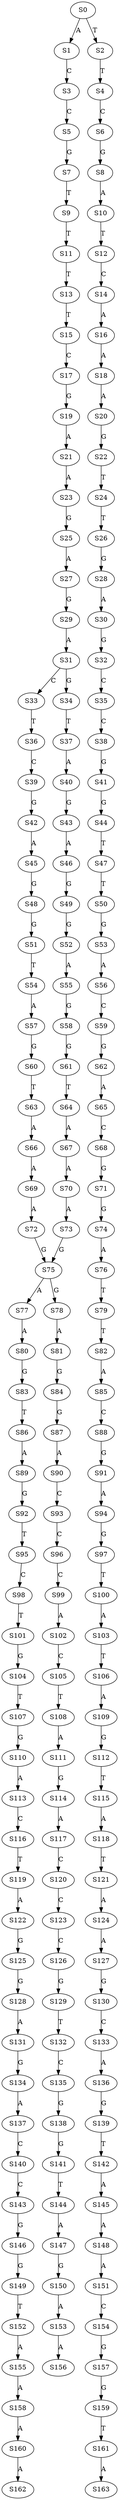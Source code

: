 strict digraph  {
	S0 -> S1 [ label = A ];
	S0 -> S2 [ label = T ];
	S1 -> S3 [ label = C ];
	S2 -> S4 [ label = T ];
	S3 -> S5 [ label = C ];
	S4 -> S6 [ label = C ];
	S5 -> S7 [ label = G ];
	S6 -> S8 [ label = G ];
	S7 -> S9 [ label = T ];
	S8 -> S10 [ label = A ];
	S9 -> S11 [ label = T ];
	S10 -> S12 [ label = T ];
	S11 -> S13 [ label = T ];
	S12 -> S14 [ label = C ];
	S13 -> S15 [ label = T ];
	S14 -> S16 [ label = A ];
	S15 -> S17 [ label = C ];
	S16 -> S18 [ label = A ];
	S17 -> S19 [ label = G ];
	S18 -> S20 [ label = A ];
	S19 -> S21 [ label = A ];
	S20 -> S22 [ label = G ];
	S21 -> S23 [ label = A ];
	S22 -> S24 [ label = T ];
	S23 -> S25 [ label = G ];
	S24 -> S26 [ label = T ];
	S25 -> S27 [ label = A ];
	S26 -> S28 [ label = G ];
	S27 -> S29 [ label = G ];
	S28 -> S30 [ label = A ];
	S29 -> S31 [ label = A ];
	S30 -> S32 [ label = G ];
	S31 -> S33 [ label = C ];
	S31 -> S34 [ label = G ];
	S32 -> S35 [ label = C ];
	S33 -> S36 [ label = T ];
	S34 -> S37 [ label = T ];
	S35 -> S38 [ label = C ];
	S36 -> S39 [ label = C ];
	S37 -> S40 [ label = A ];
	S38 -> S41 [ label = G ];
	S39 -> S42 [ label = G ];
	S40 -> S43 [ label = G ];
	S41 -> S44 [ label = G ];
	S42 -> S45 [ label = A ];
	S43 -> S46 [ label = A ];
	S44 -> S47 [ label = T ];
	S45 -> S48 [ label = G ];
	S46 -> S49 [ label = G ];
	S47 -> S50 [ label = T ];
	S48 -> S51 [ label = G ];
	S49 -> S52 [ label = G ];
	S50 -> S53 [ label = G ];
	S51 -> S54 [ label = T ];
	S52 -> S55 [ label = A ];
	S53 -> S56 [ label = A ];
	S54 -> S57 [ label = A ];
	S55 -> S58 [ label = G ];
	S56 -> S59 [ label = C ];
	S57 -> S60 [ label = G ];
	S58 -> S61 [ label = G ];
	S59 -> S62 [ label = G ];
	S60 -> S63 [ label = T ];
	S61 -> S64 [ label = T ];
	S62 -> S65 [ label = A ];
	S63 -> S66 [ label = A ];
	S64 -> S67 [ label = A ];
	S65 -> S68 [ label = C ];
	S66 -> S69 [ label = A ];
	S67 -> S70 [ label = A ];
	S68 -> S71 [ label = G ];
	S69 -> S72 [ label = A ];
	S70 -> S73 [ label = A ];
	S71 -> S74 [ label = G ];
	S72 -> S75 [ label = G ];
	S73 -> S75 [ label = G ];
	S74 -> S76 [ label = A ];
	S75 -> S77 [ label = A ];
	S75 -> S78 [ label = G ];
	S76 -> S79 [ label = T ];
	S77 -> S80 [ label = A ];
	S78 -> S81 [ label = A ];
	S79 -> S82 [ label = T ];
	S80 -> S83 [ label = G ];
	S81 -> S84 [ label = G ];
	S82 -> S85 [ label = A ];
	S83 -> S86 [ label = T ];
	S84 -> S87 [ label = G ];
	S85 -> S88 [ label = C ];
	S86 -> S89 [ label = A ];
	S87 -> S90 [ label = A ];
	S88 -> S91 [ label = G ];
	S89 -> S92 [ label = G ];
	S90 -> S93 [ label = C ];
	S91 -> S94 [ label = A ];
	S92 -> S95 [ label = T ];
	S93 -> S96 [ label = C ];
	S94 -> S97 [ label = G ];
	S95 -> S98 [ label = C ];
	S96 -> S99 [ label = C ];
	S97 -> S100 [ label = T ];
	S98 -> S101 [ label = T ];
	S99 -> S102 [ label = A ];
	S100 -> S103 [ label = A ];
	S101 -> S104 [ label = G ];
	S102 -> S105 [ label = C ];
	S103 -> S106 [ label = T ];
	S104 -> S107 [ label = T ];
	S105 -> S108 [ label = T ];
	S106 -> S109 [ label = A ];
	S107 -> S110 [ label = G ];
	S108 -> S111 [ label = A ];
	S109 -> S112 [ label = G ];
	S110 -> S113 [ label = A ];
	S111 -> S114 [ label = G ];
	S112 -> S115 [ label = T ];
	S113 -> S116 [ label = C ];
	S114 -> S117 [ label = A ];
	S115 -> S118 [ label = A ];
	S116 -> S119 [ label = T ];
	S117 -> S120 [ label = C ];
	S118 -> S121 [ label = T ];
	S119 -> S122 [ label = A ];
	S120 -> S123 [ label = C ];
	S121 -> S124 [ label = A ];
	S122 -> S125 [ label = G ];
	S123 -> S126 [ label = C ];
	S124 -> S127 [ label = A ];
	S125 -> S128 [ label = G ];
	S126 -> S129 [ label = G ];
	S127 -> S130 [ label = G ];
	S128 -> S131 [ label = A ];
	S129 -> S132 [ label = T ];
	S130 -> S133 [ label = C ];
	S131 -> S134 [ label = G ];
	S132 -> S135 [ label = C ];
	S133 -> S136 [ label = A ];
	S134 -> S137 [ label = A ];
	S135 -> S138 [ label = G ];
	S136 -> S139 [ label = G ];
	S137 -> S140 [ label = C ];
	S138 -> S141 [ label = G ];
	S139 -> S142 [ label = T ];
	S140 -> S143 [ label = C ];
	S141 -> S144 [ label = T ];
	S142 -> S145 [ label = A ];
	S143 -> S146 [ label = G ];
	S144 -> S147 [ label = A ];
	S145 -> S148 [ label = A ];
	S146 -> S149 [ label = G ];
	S147 -> S150 [ label = G ];
	S148 -> S151 [ label = A ];
	S149 -> S152 [ label = T ];
	S150 -> S153 [ label = A ];
	S151 -> S154 [ label = C ];
	S152 -> S155 [ label = A ];
	S153 -> S156 [ label = A ];
	S154 -> S157 [ label = G ];
	S155 -> S158 [ label = A ];
	S157 -> S159 [ label = G ];
	S158 -> S160 [ label = A ];
	S159 -> S161 [ label = T ];
	S160 -> S162 [ label = A ];
	S161 -> S163 [ label = A ];
}
